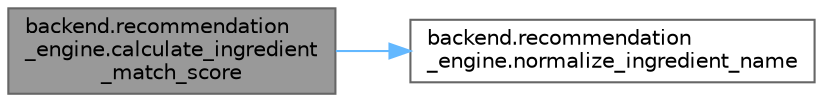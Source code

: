 digraph "backend.recommendation_engine.calculate_ingredient_match_score"
{
 // LATEX_PDF_SIZE
  bgcolor="transparent";
  edge [fontname=Helvetica,fontsize=10,labelfontname=Helvetica,labelfontsize=10];
  node [fontname=Helvetica,fontsize=10,shape=box,height=0.2,width=0.4];
  rankdir="LR";
  Node1 [id="Node000001",label="backend.recommendation\l_engine.calculate_ingredient\l_match_score",height=0.2,width=0.4,color="gray40", fillcolor="grey60", style="filled", fontcolor="black",tooltip=" "];
  Node1 -> Node2 [id="edge1_Node000001_Node000002",color="steelblue1",style="solid",tooltip=" "];
  Node2 [id="Node000002",label="backend.recommendation\l_engine.normalize_ingredient_name",height=0.2,width=0.4,color="grey40", fillcolor="white", style="filled",URL="$namespacebackend_1_1recommendation__engine.html#a95e034714924b40104e0d71376620392",tooltip=" "];
}
